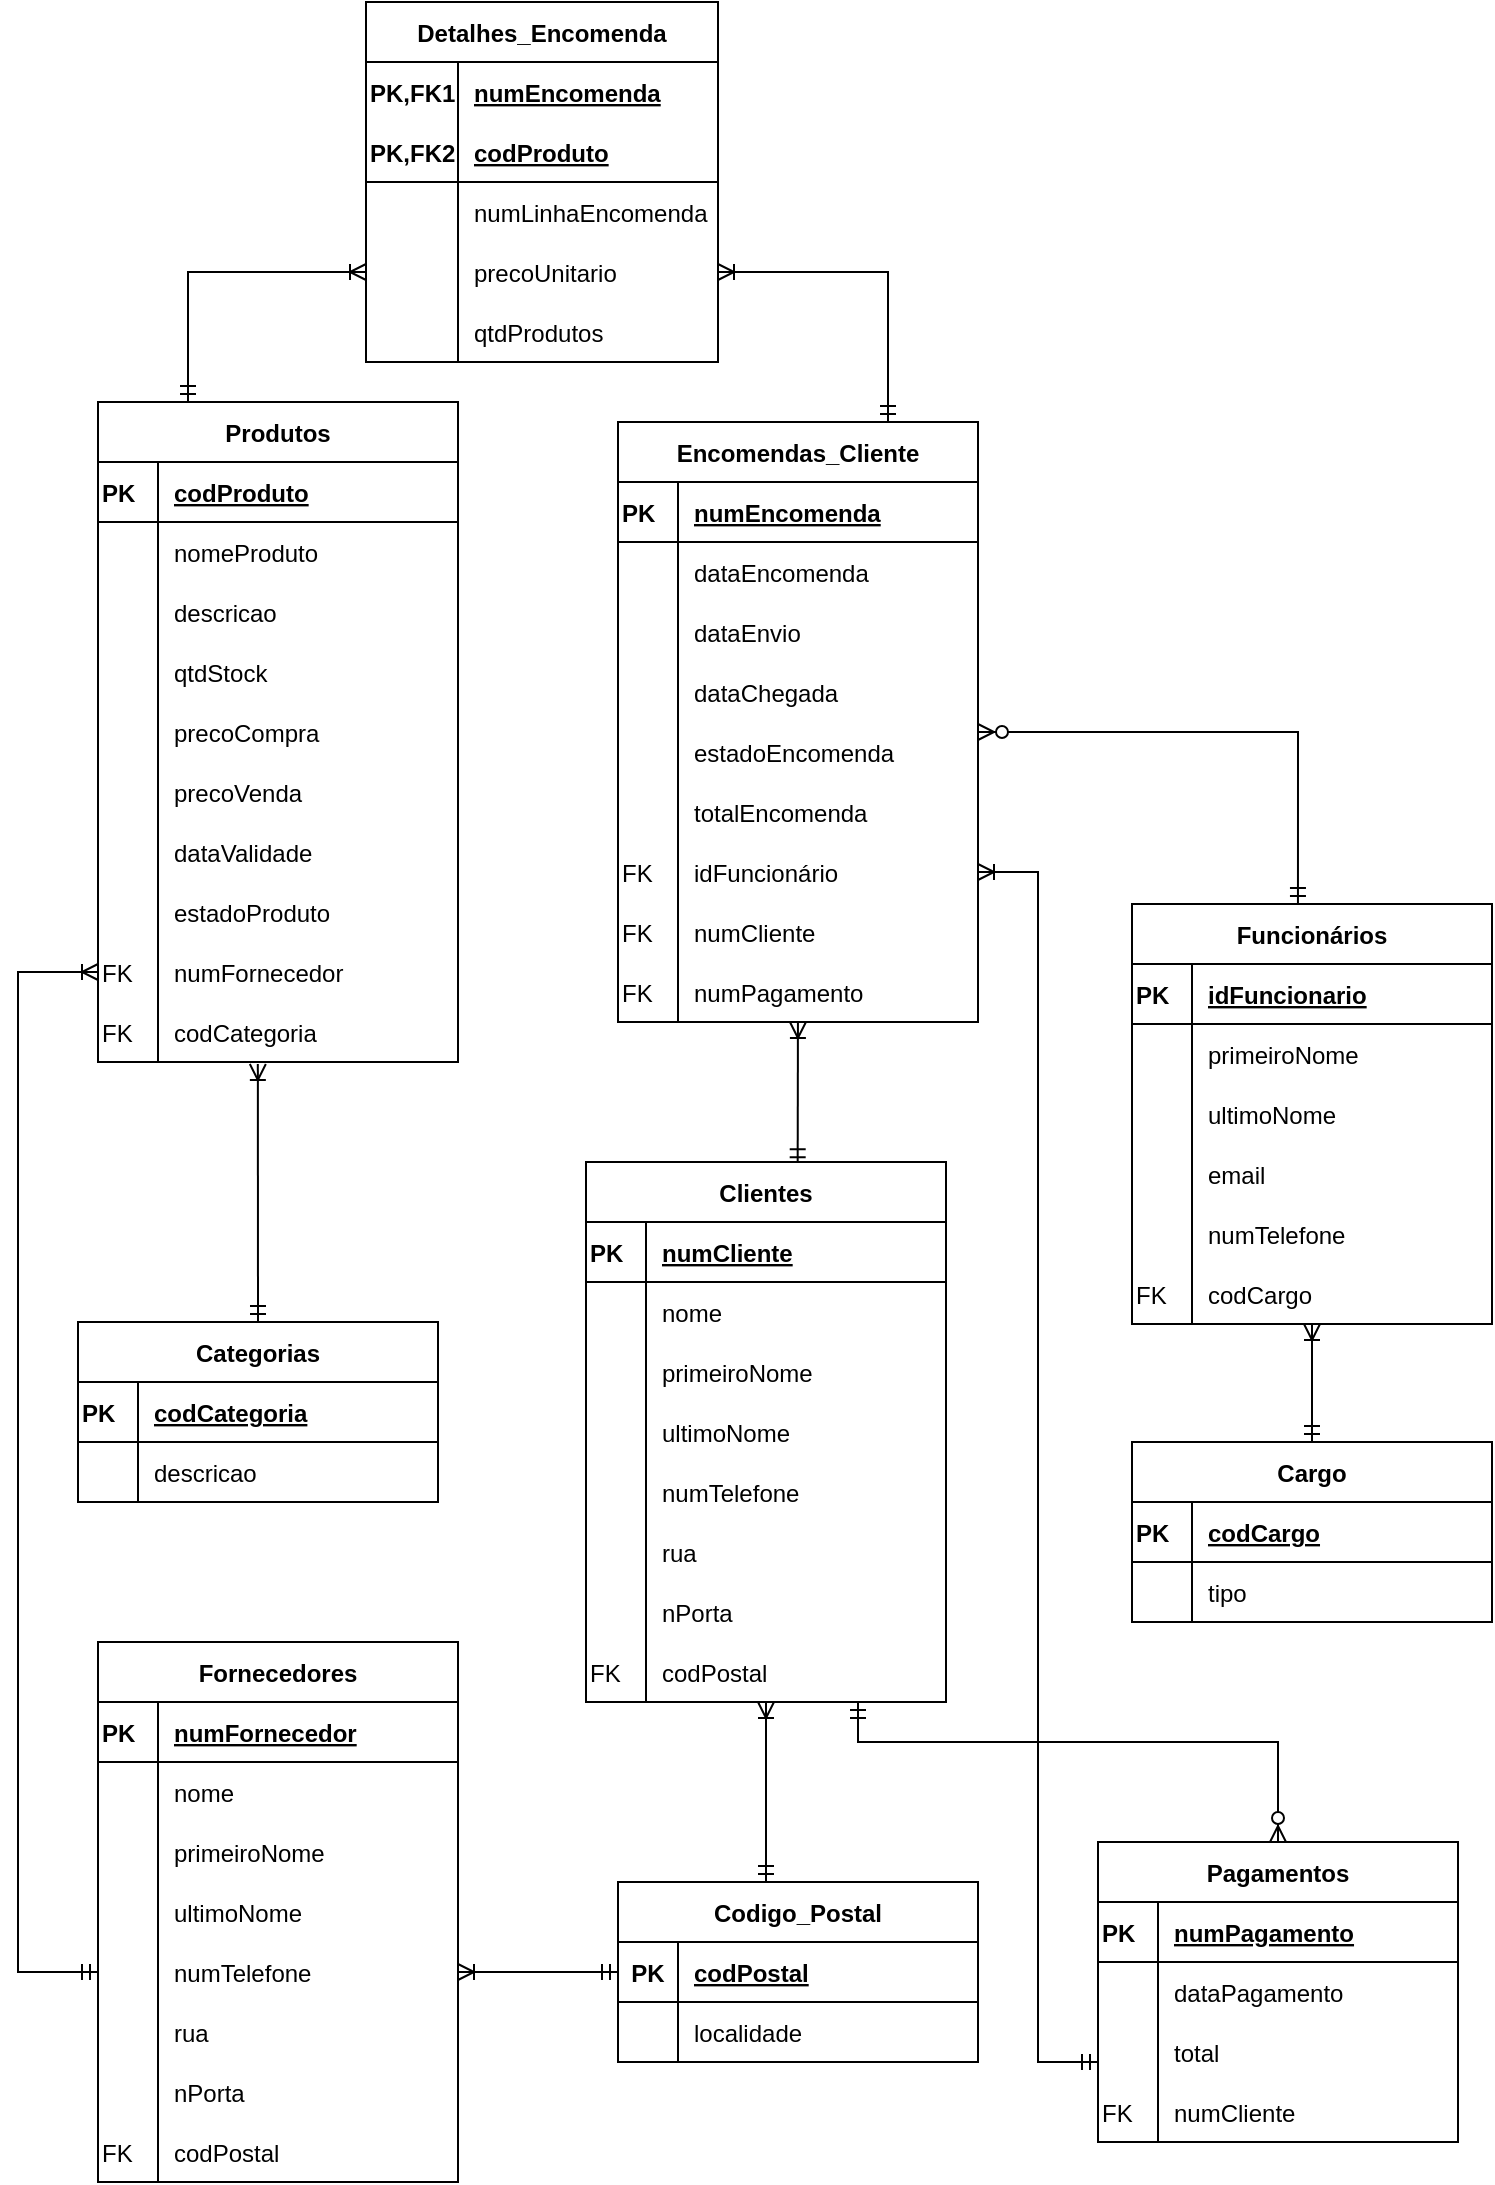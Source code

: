 <mxfile version="15.8.7" type="device"><diagram id="-t1NFYVdgGdSZfcIW5rP" name="Página-1"><mxGraphModel dx="1504" dy="1923" grid="1" gridSize="10" guides="1" tooltips="1" connect="1" arrows="1" fold="1" page="1" pageScale="1" pageWidth="827" pageHeight="1169" math="0" shadow="0"><root><mxCell id="0"/><mxCell id="1" parent="0"/><mxCell id="FRRgl1vVTqkuFO59c9XD-88" value="" style="fontSize=12;html=1;endArrow=ERoneToMany;startArrow=ERmandOne;rounded=0;entryX=0.5;entryY=1;entryDx=0;entryDy=0;exitX=0.5;exitY=0;exitDx=0;exitDy=0;" parent="1" source="81JWXNX5GF6sKrqYkKmm-61" target="81JWXNX5GF6sKrqYkKmm-46" edge="1"><mxGeometry width="100" height="100" relative="1" as="geometry"><mxPoint x="707" y="-433" as="sourcePoint"/><mxPoint x="710" y="-550" as="targetPoint"/></mxGeometry></mxCell><mxCell id="FRRgl1vVTqkuFO59c9XD-92" value="" style="fontSize=12;html=1;endArrow=ERzeroToMany;startArrow=ERmandOne;rounded=0;exitX=0.461;exitY=0;exitDx=0;exitDy=0;edgeStyle=orthogonalEdgeStyle;exitPerimeter=0;" parent="1" source="81JWXNX5GF6sKrqYkKmm-46" edge="1"><mxGeometry width="100" height="100" relative="1" as="geometry"><mxPoint x="720" y="-700" as="sourcePoint"/><mxPoint x="540" y="-785" as="targetPoint"/><Array as="points"><mxPoint x="700" y="-785"/></Array></mxGeometry></mxCell><mxCell id="FRRgl1vVTqkuFO59c9XD-95" value="" style="fontSize=12;html=1;endArrow=ERoneToMany;startArrow=ERmandOne;rounded=0;exitX=0.588;exitY=0.006;exitDx=0;exitDy=0;exitPerimeter=0;" parent="1" source="81JWXNX5GF6sKrqYkKmm-76" edge="1" target="c35v6DAdHSwh9R8xPsoI-1"><mxGeometry width="100" height="100" relative="1" as="geometry"><mxPoint x="434" y="-600" as="sourcePoint"/><mxPoint x="434" y="-670" as="targetPoint"/></mxGeometry></mxCell><mxCell id="FRRgl1vVTqkuFO59c9XD-98" value="" style="fontSize=12;html=1;endArrow=ERoneToMany;startArrow=ERmandOne;rounded=0;exitX=0.5;exitY=0;exitDx=0;exitDy=0;entryX=0.444;entryY=1.033;entryDx=0;entryDy=0;entryPerimeter=0;" parent="1" source="81JWXNX5GF6sKrqYkKmm-185" target="81JWXNX5GF6sKrqYkKmm-227" edge="1"><mxGeometry width="100" height="100" relative="1" as="geometry"><mxPoint x="180" y="-490" as="sourcePoint"/><mxPoint x="180" y="-610" as="targetPoint"/></mxGeometry></mxCell><mxCell id="FRRgl1vVTqkuFO59c9XD-104" value="" style="fontSize=12;html=1;endArrow=ERoneToMany;startArrow=ERmandOne;rounded=0;exitX=0.75;exitY=0;exitDx=0;exitDy=0;edgeStyle=orthogonalEdgeStyle;entryX=1;entryY=0.5;entryDx=0;entryDy=0;" parent="1" source="81JWXNX5GF6sKrqYkKmm-28" target="81JWXNX5GF6sKrqYkKmm-25" edge="1"><mxGeometry width="100" height="100" relative="1" as="geometry"><mxPoint x="480" y="-870" as="sourcePoint"/><mxPoint x="430" y="-990" as="targetPoint"/></mxGeometry></mxCell><mxCell id="FRRgl1vVTqkuFO59c9XD-107" value="" style="fontSize=12;html=1;endArrow=ERoneToMany;startArrow=ERmandOne;rounded=0;exitX=0.25;exitY=0;exitDx=0;exitDy=0;edgeStyle=orthogonalEdgeStyle;entryX=0;entryY=0.5;entryDx=0;entryDy=0;" parent="1" source="81JWXNX5GF6sKrqYkKmm-199" target="81JWXNX5GF6sKrqYkKmm-25" edge="1"><mxGeometry width="100" height="100" relative="1" as="geometry"><mxPoint x="145" y="-995" as="sourcePoint"/><mxPoint x="220" y="-1005" as="targetPoint"/></mxGeometry></mxCell><mxCell id="FRRgl1vVTqkuFO59c9XD-110" value="" style="edgeStyle=orthogonalEdgeStyle;fontSize=12;html=1;endArrow=ERzeroToMany;startArrow=ERmandOne;rounded=0;entryX=0.5;entryY=0;entryDx=0;entryDy=0;" parent="1" source="81JWXNX5GF6sKrqYkKmm-110" target="81JWXNX5GF6sKrqYkKmm-113" edge="1"><mxGeometry width="100" height="100" relative="1" as="geometry"><mxPoint x="480" y="-300" as="sourcePoint"/><mxPoint x="434" y="-160" as="targetPoint"/><Array as="points"><mxPoint x="480" y="-280"/><mxPoint x="690" y="-280"/></Array></mxGeometry></mxCell><mxCell id="FRRgl1vVTqkuFO59c9XD-113" value="" style="fontSize=12;html=1;endArrow=ERoneToMany;startArrow=ERmandOne;rounded=0;entryX=0;entryY=0.5;entryDx=0;entryDy=0;edgeStyle=orthogonalEdgeStyle;exitX=0;exitY=0.5;exitDx=0;exitDy=0;" parent="1" source="81JWXNX5GF6sKrqYkKmm-139" target="81JWXNX5GF6sKrqYkKmm-224" edge="1"><mxGeometry width="100" height="100" relative="1" as="geometry"><mxPoint x="109.02" y="-205" as="sourcePoint"/><mxPoint x="108.04" y="-667" as="targetPoint"/><Array as="points"><mxPoint x="60" y="-165"/><mxPoint x="60" y="-665"/></Array></mxGeometry></mxCell><mxCell id="81JWXNX5GF6sKrqYkKmm-15" value="Detalhes_Encomenda" style="shape=table;startSize=30;container=1;collapsible=1;childLayout=tableLayout;fixedRows=1;rowLines=0;fontStyle=1;align=center;resizeLast=1;" parent="1" vertex="1"><mxGeometry x="234" y="-1150" width="176" height="180" as="geometry"/></mxCell><mxCell id="81JWXNX5GF6sKrqYkKmm-16" value="" style="shape=partialRectangle;collapsible=0;dropTarget=0;pointerEvents=0;fillColor=none;top=0;left=0;bottom=0;right=0;points=[[0,0.5],[1,0.5]];portConstraint=eastwest;align=left;" parent="81JWXNX5GF6sKrqYkKmm-15" vertex="1"><mxGeometry y="30" width="176" height="30" as="geometry"/></mxCell><mxCell id="81JWXNX5GF6sKrqYkKmm-17" value="PK,FK1" style="shape=partialRectangle;connectable=0;fillColor=none;top=0;left=0;bottom=0;right=0;fontStyle=1;overflow=hidden;align=left;" parent="81JWXNX5GF6sKrqYkKmm-16" vertex="1"><mxGeometry width="46" height="30" as="geometry"><mxRectangle width="46" height="30" as="alternateBounds"/></mxGeometry></mxCell><mxCell id="81JWXNX5GF6sKrqYkKmm-18" value="numEncomenda" style="shape=partialRectangle;connectable=0;fillColor=none;top=0;left=0;bottom=0;right=0;align=left;spacingLeft=6;fontStyle=5;overflow=hidden;" parent="81JWXNX5GF6sKrqYkKmm-16" vertex="1"><mxGeometry x="46" width="130" height="30" as="geometry"><mxRectangle width="130" height="30" as="alternateBounds"/></mxGeometry></mxCell><mxCell id="81JWXNX5GF6sKrqYkKmm-19" value="" style="shape=partialRectangle;collapsible=0;dropTarget=0;pointerEvents=0;fillColor=none;top=0;left=0;bottom=1;right=0;points=[[0,0.5],[1,0.5]];portConstraint=eastwest;align=left;" parent="81JWXNX5GF6sKrqYkKmm-15" vertex="1"><mxGeometry y="60" width="176" height="30" as="geometry"/></mxCell><mxCell id="81JWXNX5GF6sKrqYkKmm-20" value="PK,FK2" style="shape=partialRectangle;connectable=0;fillColor=none;top=0;left=0;bottom=0;right=0;fontStyle=1;overflow=hidden;align=left;" parent="81JWXNX5GF6sKrqYkKmm-19" vertex="1"><mxGeometry width="46" height="30" as="geometry"><mxRectangle width="46" height="30" as="alternateBounds"/></mxGeometry></mxCell><mxCell id="81JWXNX5GF6sKrqYkKmm-21" value="codProduto" style="shape=partialRectangle;connectable=0;fillColor=none;top=0;left=0;bottom=0;right=0;align=left;spacingLeft=6;fontStyle=5;overflow=hidden;" parent="81JWXNX5GF6sKrqYkKmm-19" vertex="1"><mxGeometry x="46" width="130" height="30" as="geometry"><mxRectangle width="130" height="30" as="alternateBounds"/></mxGeometry></mxCell><mxCell id="81JWXNX5GF6sKrqYkKmm-22" value="" style="shape=partialRectangle;collapsible=0;dropTarget=0;pointerEvents=0;fillColor=none;top=0;left=0;bottom=0;right=0;points=[[0,0.5],[1,0.5]];portConstraint=eastwest;align=left;" parent="81JWXNX5GF6sKrqYkKmm-15" vertex="1"><mxGeometry y="90" width="176" height="30" as="geometry"/></mxCell><mxCell id="81JWXNX5GF6sKrqYkKmm-23" value="" style="shape=partialRectangle;connectable=0;fillColor=none;top=0;left=0;bottom=0;right=0;editable=1;overflow=hidden;align=left;" parent="81JWXNX5GF6sKrqYkKmm-22" vertex="1"><mxGeometry width="46" height="30" as="geometry"><mxRectangle width="46" height="30" as="alternateBounds"/></mxGeometry></mxCell><mxCell id="81JWXNX5GF6sKrqYkKmm-24" value="numLinhaEncomenda" style="shape=partialRectangle;connectable=0;fillColor=none;top=0;left=0;bottom=0;right=0;align=left;spacingLeft=6;overflow=hidden;" parent="81JWXNX5GF6sKrqYkKmm-22" vertex="1"><mxGeometry x="46" width="130" height="30" as="geometry"><mxRectangle width="130" height="30" as="alternateBounds"/></mxGeometry></mxCell><mxCell id="81JWXNX5GF6sKrqYkKmm-25" value="" style="shape=partialRectangle;collapsible=0;dropTarget=0;pointerEvents=0;fillColor=none;top=0;left=0;bottom=0;right=0;points=[[0,0.5],[1,0.5]];portConstraint=eastwest;align=left;" parent="81JWXNX5GF6sKrqYkKmm-15" vertex="1"><mxGeometry y="120" width="176" height="30" as="geometry"/></mxCell><mxCell id="81JWXNX5GF6sKrqYkKmm-26" value="" style="shape=partialRectangle;connectable=0;fillColor=none;top=0;left=0;bottom=0;right=0;editable=1;overflow=hidden;align=left;" parent="81JWXNX5GF6sKrqYkKmm-25" vertex="1"><mxGeometry width="46" height="30" as="geometry"><mxRectangle width="46" height="30" as="alternateBounds"/></mxGeometry></mxCell><mxCell id="81JWXNX5GF6sKrqYkKmm-27" value="precoUnitario" style="shape=partialRectangle;connectable=0;fillColor=none;top=0;left=0;bottom=0;right=0;align=left;spacingLeft=6;overflow=hidden;" parent="81JWXNX5GF6sKrqYkKmm-25" vertex="1"><mxGeometry x="46" width="130" height="30" as="geometry"><mxRectangle width="130" height="30" as="alternateBounds"/></mxGeometry></mxCell><mxCell id="B5imolKIT_4sXWx5TRUM-1" value="" style="shape=partialRectangle;collapsible=0;dropTarget=0;pointerEvents=0;fillColor=none;top=0;left=0;bottom=0;right=0;points=[[0,0.5],[1,0.5]];portConstraint=eastwest;align=left;" parent="81JWXNX5GF6sKrqYkKmm-15" vertex="1"><mxGeometry y="150" width="176" height="30" as="geometry"/></mxCell><mxCell id="B5imolKIT_4sXWx5TRUM-2" value="" style="shape=partialRectangle;connectable=0;fillColor=none;top=0;left=0;bottom=0;right=0;editable=1;overflow=hidden;align=left;" parent="B5imolKIT_4sXWx5TRUM-1" vertex="1"><mxGeometry width="46" height="30" as="geometry"><mxRectangle width="46" height="30" as="alternateBounds"/></mxGeometry></mxCell><mxCell id="B5imolKIT_4sXWx5TRUM-3" value="qtdProdutos" style="shape=partialRectangle;connectable=0;fillColor=none;top=0;left=0;bottom=0;right=0;align=left;spacingLeft=6;overflow=hidden;" parent="B5imolKIT_4sXWx5TRUM-1" vertex="1"><mxGeometry x="46" width="130" height="30" as="geometry"><mxRectangle width="130" height="30" as="alternateBounds"/></mxGeometry></mxCell><mxCell id="81JWXNX5GF6sKrqYkKmm-28" value="Encomendas_Cliente" style="shape=table;startSize=30;container=1;collapsible=1;childLayout=tableLayout;fixedRows=1;rowLines=0;fontStyle=1;align=center;resizeLast=1;" parent="1" vertex="1"><mxGeometry x="360" y="-940" width="180" height="300" as="geometry"/></mxCell><mxCell id="81JWXNX5GF6sKrqYkKmm-29" value="" style="shape=partialRectangle;collapsible=0;dropTarget=0;pointerEvents=0;fillColor=none;top=0;left=0;bottom=1;right=0;points=[[0,0.5],[1,0.5]];portConstraint=eastwest;align=left;" parent="81JWXNX5GF6sKrqYkKmm-28" vertex="1"><mxGeometry y="30" width="180" height="30" as="geometry"/></mxCell><mxCell id="81JWXNX5GF6sKrqYkKmm-30" value="PK" style="shape=partialRectangle;connectable=0;fillColor=none;top=0;left=0;bottom=0;right=0;fontStyle=1;overflow=hidden;align=left;" parent="81JWXNX5GF6sKrqYkKmm-29" vertex="1"><mxGeometry width="30" height="30" as="geometry"><mxRectangle width="30" height="30" as="alternateBounds"/></mxGeometry></mxCell><mxCell id="81JWXNX5GF6sKrqYkKmm-31" value="numEncomenda" style="shape=partialRectangle;connectable=0;fillColor=none;top=0;left=0;bottom=0;right=0;align=left;spacingLeft=6;fontStyle=5;overflow=hidden;" parent="81JWXNX5GF6sKrqYkKmm-29" vertex="1"><mxGeometry x="30" width="150" height="30" as="geometry"><mxRectangle width="150" height="30" as="alternateBounds"/></mxGeometry></mxCell><mxCell id="81JWXNX5GF6sKrqYkKmm-32" value="" style="shape=partialRectangle;collapsible=0;dropTarget=0;pointerEvents=0;fillColor=none;top=0;left=0;bottom=0;right=0;points=[[0,0.5],[1,0.5]];portConstraint=eastwest;align=left;" parent="81JWXNX5GF6sKrqYkKmm-28" vertex="1"><mxGeometry y="60" width="180" height="30" as="geometry"/></mxCell><mxCell id="81JWXNX5GF6sKrqYkKmm-33" value="" style="shape=partialRectangle;connectable=0;fillColor=none;top=0;left=0;bottom=0;right=0;editable=1;overflow=hidden;align=left;" parent="81JWXNX5GF6sKrqYkKmm-32" vertex="1"><mxGeometry width="30" height="30" as="geometry"><mxRectangle width="30" height="30" as="alternateBounds"/></mxGeometry></mxCell><mxCell id="81JWXNX5GF6sKrqYkKmm-34" value="dataEncomenda" style="shape=partialRectangle;connectable=0;fillColor=none;top=0;left=0;bottom=0;right=0;align=left;spacingLeft=6;overflow=hidden;" parent="81JWXNX5GF6sKrqYkKmm-32" vertex="1"><mxGeometry x="30" width="150" height="30" as="geometry"><mxRectangle width="150" height="30" as="alternateBounds"/></mxGeometry></mxCell><mxCell id="81JWXNX5GF6sKrqYkKmm-35" value="" style="shape=partialRectangle;collapsible=0;dropTarget=0;pointerEvents=0;fillColor=none;top=0;left=0;bottom=0;right=0;points=[[0,0.5],[1,0.5]];portConstraint=eastwest;align=left;" parent="81JWXNX5GF6sKrqYkKmm-28" vertex="1"><mxGeometry y="90" width="180" height="30" as="geometry"/></mxCell><mxCell id="81JWXNX5GF6sKrqYkKmm-36" value="" style="shape=partialRectangle;connectable=0;fillColor=none;top=0;left=0;bottom=0;right=0;editable=1;overflow=hidden;align=left;" parent="81JWXNX5GF6sKrqYkKmm-35" vertex="1"><mxGeometry width="30" height="30" as="geometry"><mxRectangle width="30" height="30" as="alternateBounds"/></mxGeometry></mxCell><mxCell id="81JWXNX5GF6sKrqYkKmm-37" value="dataEnvio" style="shape=partialRectangle;connectable=0;fillColor=none;top=0;left=0;bottom=0;right=0;align=left;spacingLeft=6;overflow=hidden;" parent="81JWXNX5GF6sKrqYkKmm-35" vertex="1"><mxGeometry x="30" width="150" height="30" as="geometry"><mxRectangle width="150" height="30" as="alternateBounds"/></mxGeometry></mxCell><mxCell id="81JWXNX5GF6sKrqYkKmm-38" value="" style="shape=partialRectangle;collapsible=0;dropTarget=0;pointerEvents=0;fillColor=none;top=0;left=0;bottom=0;right=0;points=[[0,0.5],[1,0.5]];portConstraint=eastwest;align=left;" parent="81JWXNX5GF6sKrqYkKmm-28" vertex="1"><mxGeometry y="120" width="180" height="30" as="geometry"/></mxCell><mxCell id="81JWXNX5GF6sKrqYkKmm-39" value="" style="shape=partialRectangle;connectable=0;fillColor=none;top=0;left=0;bottom=0;right=0;editable=1;overflow=hidden;align=left;" parent="81JWXNX5GF6sKrqYkKmm-38" vertex="1"><mxGeometry width="30" height="30" as="geometry"><mxRectangle width="30" height="30" as="alternateBounds"/></mxGeometry></mxCell><mxCell id="81JWXNX5GF6sKrqYkKmm-40" value="dataChegada" style="shape=partialRectangle;connectable=0;fillColor=none;top=0;left=0;bottom=0;right=0;align=left;spacingLeft=6;overflow=hidden;" parent="81JWXNX5GF6sKrqYkKmm-38" vertex="1"><mxGeometry x="30" width="150" height="30" as="geometry"><mxRectangle width="150" height="30" as="alternateBounds"/></mxGeometry></mxCell><mxCell id="81JWXNX5GF6sKrqYkKmm-230" value="" style="shape=partialRectangle;collapsible=0;dropTarget=0;pointerEvents=0;fillColor=none;top=0;left=0;bottom=0;right=0;points=[[0,0.5],[1,0.5]];portConstraint=eastwest;align=left;" parent="81JWXNX5GF6sKrqYkKmm-28" vertex="1"><mxGeometry y="150" width="180" height="30" as="geometry"/></mxCell><mxCell id="81JWXNX5GF6sKrqYkKmm-231" value="" style="shape=partialRectangle;connectable=0;fillColor=none;top=0;left=0;bottom=0;right=0;editable=1;overflow=hidden;align=left;" parent="81JWXNX5GF6sKrqYkKmm-230" vertex="1"><mxGeometry width="30" height="30" as="geometry"><mxRectangle width="30" height="30" as="alternateBounds"/></mxGeometry></mxCell><mxCell id="81JWXNX5GF6sKrqYkKmm-232" value="estadoEncomenda" style="shape=partialRectangle;connectable=0;fillColor=none;top=0;left=0;bottom=0;right=0;align=left;spacingLeft=6;overflow=hidden;" parent="81JWXNX5GF6sKrqYkKmm-230" vertex="1"><mxGeometry x="30" width="150" height="30" as="geometry"><mxRectangle width="150" height="30" as="alternateBounds"/></mxGeometry></mxCell><mxCell id="81JWXNX5GF6sKrqYkKmm-236" value="" style="shape=partialRectangle;collapsible=0;dropTarget=0;pointerEvents=0;fillColor=none;top=0;left=0;bottom=0;right=0;points=[[0,0.5],[1,0.5]];portConstraint=eastwest;align=left;" parent="81JWXNX5GF6sKrqYkKmm-28" vertex="1"><mxGeometry y="180" width="180" height="30" as="geometry"/></mxCell><mxCell id="81JWXNX5GF6sKrqYkKmm-237" value="" style="shape=partialRectangle;connectable=0;fillColor=none;top=0;left=0;bottom=0;right=0;editable=1;overflow=hidden;align=left;" parent="81JWXNX5GF6sKrqYkKmm-236" vertex="1"><mxGeometry width="30" height="30" as="geometry"><mxRectangle width="30" height="30" as="alternateBounds"/></mxGeometry></mxCell><mxCell id="81JWXNX5GF6sKrqYkKmm-238" value="totalEncomenda" style="shape=partialRectangle;connectable=0;fillColor=none;top=0;left=0;bottom=0;right=0;align=left;spacingLeft=6;overflow=hidden;" parent="81JWXNX5GF6sKrqYkKmm-236" vertex="1"><mxGeometry x="30" width="150" height="30" as="geometry"><mxRectangle width="150" height="30" as="alternateBounds"/></mxGeometry></mxCell><mxCell id="81JWXNX5GF6sKrqYkKmm-233" value="" style="shape=partialRectangle;collapsible=0;dropTarget=0;pointerEvents=0;fillColor=none;top=0;left=0;bottom=0;right=0;points=[[0,0.5],[1,0.5]];portConstraint=eastwest;align=left;" parent="81JWXNX5GF6sKrqYkKmm-28" vertex="1"><mxGeometry y="210" width="180" height="30" as="geometry"/></mxCell><mxCell id="81JWXNX5GF6sKrqYkKmm-234" value="FK" style="shape=partialRectangle;connectable=0;fillColor=none;top=0;left=0;bottom=0;right=0;editable=1;overflow=hidden;align=left;" parent="81JWXNX5GF6sKrqYkKmm-233" vertex="1"><mxGeometry width="30" height="30" as="geometry"><mxRectangle width="30" height="30" as="alternateBounds"/></mxGeometry></mxCell><mxCell id="81JWXNX5GF6sKrqYkKmm-235" value="idFuncionário" style="shape=partialRectangle;connectable=0;fillColor=none;top=0;left=0;bottom=0;right=0;align=left;spacingLeft=6;overflow=hidden;" parent="81JWXNX5GF6sKrqYkKmm-233" vertex="1"><mxGeometry x="30" width="150" height="30" as="geometry"><mxRectangle width="150" height="30" as="alternateBounds"/></mxGeometry></mxCell><mxCell id="81JWXNX5GF6sKrqYkKmm-239" value="" style="shape=partialRectangle;collapsible=0;dropTarget=0;pointerEvents=0;fillColor=none;top=0;left=0;bottom=0;right=0;points=[[0,0.5],[1,0.5]];portConstraint=eastwest;align=left;" parent="81JWXNX5GF6sKrqYkKmm-28" vertex="1"><mxGeometry y="240" width="180" height="30" as="geometry"/></mxCell><mxCell id="81JWXNX5GF6sKrqYkKmm-240" value="FK" style="shape=partialRectangle;connectable=0;fillColor=none;top=0;left=0;bottom=0;right=0;editable=1;overflow=hidden;align=left;" parent="81JWXNX5GF6sKrqYkKmm-239" vertex="1"><mxGeometry width="30" height="30" as="geometry"><mxRectangle width="30" height="30" as="alternateBounds"/></mxGeometry></mxCell><mxCell id="81JWXNX5GF6sKrqYkKmm-241" value="numCliente" style="shape=partialRectangle;connectable=0;fillColor=none;top=0;left=0;bottom=0;right=0;align=left;spacingLeft=6;overflow=hidden;" parent="81JWXNX5GF6sKrqYkKmm-239" vertex="1"><mxGeometry x="30" width="150" height="30" as="geometry"><mxRectangle width="150" height="30" as="alternateBounds"/></mxGeometry></mxCell><mxCell id="c35v6DAdHSwh9R8xPsoI-1" value="" style="shape=partialRectangle;collapsible=0;dropTarget=0;pointerEvents=0;fillColor=none;top=0;left=0;bottom=0;right=0;points=[[0,0.5],[1,0.5]];portConstraint=eastwest;align=left;" vertex="1" parent="81JWXNX5GF6sKrqYkKmm-28"><mxGeometry y="270" width="180" height="30" as="geometry"/></mxCell><mxCell id="c35v6DAdHSwh9R8xPsoI-2" value="FK" style="shape=partialRectangle;connectable=0;fillColor=none;top=0;left=0;bottom=0;right=0;editable=1;overflow=hidden;align=left;" vertex="1" parent="c35v6DAdHSwh9R8xPsoI-1"><mxGeometry width="30" height="30" as="geometry"><mxRectangle width="30" height="30" as="alternateBounds"/></mxGeometry></mxCell><mxCell id="c35v6DAdHSwh9R8xPsoI-3" value="numPagamento" style="shape=partialRectangle;connectable=0;fillColor=none;top=0;left=0;bottom=0;right=0;align=left;spacingLeft=6;overflow=hidden;" vertex="1" parent="c35v6DAdHSwh9R8xPsoI-1"><mxGeometry x="30" width="150" height="30" as="geometry"><mxRectangle width="150" height="30" as="alternateBounds"/></mxGeometry></mxCell><mxCell id="81JWXNX5GF6sKrqYkKmm-46" value="Funcionários" style="shape=table;startSize=30;container=1;collapsible=1;childLayout=tableLayout;fixedRows=1;rowLines=0;fontStyle=1;align=center;resizeLast=1;" parent="1" vertex="1"><mxGeometry x="617" y="-699" width="180" height="210" as="geometry"/></mxCell><mxCell id="81JWXNX5GF6sKrqYkKmm-47" value="" style="shape=partialRectangle;collapsible=0;dropTarget=0;pointerEvents=0;fillColor=none;top=0;left=0;bottom=1;right=0;points=[[0,0.5],[1,0.5]];portConstraint=eastwest;align=left;" parent="81JWXNX5GF6sKrqYkKmm-46" vertex="1"><mxGeometry y="30" width="180" height="30" as="geometry"/></mxCell><mxCell id="81JWXNX5GF6sKrqYkKmm-48" value="PK" style="shape=partialRectangle;connectable=0;fillColor=none;top=0;left=0;bottom=0;right=0;fontStyle=1;overflow=hidden;align=left;" parent="81JWXNX5GF6sKrqYkKmm-47" vertex="1"><mxGeometry width="30" height="30" as="geometry"><mxRectangle width="30" height="30" as="alternateBounds"/></mxGeometry></mxCell><mxCell id="81JWXNX5GF6sKrqYkKmm-49" value="idFuncionario" style="shape=partialRectangle;connectable=0;fillColor=none;top=0;left=0;bottom=0;right=0;align=left;spacingLeft=6;fontStyle=5;overflow=hidden;" parent="81JWXNX5GF6sKrqYkKmm-47" vertex="1"><mxGeometry x="30" width="150" height="30" as="geometry"><mxRectangle width="150" height="30" as="alternateBounds"/></mxGeometry></mxCell><mxCell id="81JWXNX5GF6sKrqYkKmm-50" value="" style="shape=partialRectangle;collapsible=0;dropTarget=0;pointerEvents=0;fillColor=none;top=0;left=0;bottom=0;right=0;points=[[0,0.5],[1,0.5]];portConstraint=eastwest;align=left;" parent="81JWXNX5GF6sKrqYkKmm-46" vertex="1"><mxGeometry y="60" width="180" height="30" as="geometry"/></mxCell><mxCell id="81JWXNX5GF6sKrqYkKmm-51" value="" style="shape=partialRectangle;connectable=0;fillColor=none;top=0;left=0;bottom=0;right=0;editable=1;overflow=hidden;align=left;" parent="81JWXNX5GF6sKrqYkKmm-50" vertex="1"><mxGeometry width="30" height="30" as="geometry"><mxRectangle width="30" height="30" as="alternateBounds"/></mxGeometry></mxCell><mxCell id="81JWXNX5GF6sKrqYkKmm-52" value="primeiroNome" style="shape=partialRectangle;connectable=0;fillColor=none;top=0;left=0;bottom=0;right=0;align=left;spacingLeft=6;overflow=hidden;" parent="81JWXNX5GF6sKrqYkKmm-50" vertex="1"><mxGeometry x="30" width="150" height="30" as="geometry"><mxRectangle width="150" height="30" as="alternateBounds"/></mxGeometry></mxCell><mxCell id="81JWXNX5GF6sKrqYkKmm-53" value="" style="shape=partialRectangle;collapsible=0;dropTarget=0;pointerEvents=0;fillColor=none;top=0;left=0;bottom=0;right=0;points=[[0,0.5],[1,0.5]];portConstraint=eastwest;align=left;" parent="81JWXNX5GF6sKrqYkKmm-46" vertex="1"><mxGeometry y="90" width="180" height="30" as="geometry"/></mxCell><mxCell id="81JWXNX5GF6sKrqYkKmm-54" value="" style="shape=partialRectangle;connectable=0;fillColor=none;top=0;left=0;bottom=0;right=0;editable=1;overflow=hidden;align=left;" parent="81JWXNX5GF6sKrqYkKmm-53" vertex="1"><mxGeometry width="30" height="30" as="geometry"><mxRectangle width="30" height="30" as="alternateBounds"/></mxGeometry></mxCell><mxCell id="81JWXNX5GF6sKrqYkKmm-55" value="ultimoNome" style="shape=partialRectangle;connectable=0;fillColor=none;top=0;left=0;bottom=0;right=0;align=left;spacingLeft=6;overflow=hidden;" parent="81JWXNX5GF6sKrqYkKmm-53" vertex="1"><mxGeometry x="30" width="150" height="30" as="geometry"><mxRectangle width="150" height="30" as="alternateBounds"/></mxGeometry></mxCell><mxCell id="81JWXNX5GF6sKrqYkKmm-56" value="" style="shape=partialRectangle;collapsible=0;dropTarget=0;pointerEvents=0;fillColor=none;top=0;left=0;bottom=0;right=0;points=[[0,0.5],[1,0.5]];portConstraint=eastwest;align=left;" parent="81JWXNX5GF6sKrqYkKmm-46" vertex="1"><mxGeometry y="120" width="180" height="30" as="geometry"/></mxCell><mxCell id="81JWXNX5GF6sKrqYkKmm-57" value="" style="shape=partialRectangle;connectable=0;fillColor=none;top=0;left=0;bottom=0;right=0;editable=1;overflow=hidden;align=left;" parent="81JWXNX5GF6sKrqYkKmm-56" vertex="1"><mxGeometry width="30" height="30" as="geometry"><mxRectangle width="30" height="30" as="alternateBounds"/></mxGeometry></mxCell><mxCell id="81JWXNX5GF6sKrqYkKmm-58" value="email" style="shape=partialRectangle;connectable=0;fillColor=none;top=0;left=0;bottom=0;right=0;align=left;spacingLeft=6;overflow=hidden;" parent="81JWXNX5GF6sKrqYkKmm-56" vertex="1"><mxGeometry x="30" width="150" height="30" as="geometry"><mxRectangle width="150" height="30" as="alternateBounds"/></mxGeometry></mxCell><mxCell id="hhDzB-rsOR2golZ5rBz2-1" value="" style="shape=partialRectangle;collapsible=0;dropTarget=0;pointerEvents=0;fillColor=none;top=0;left=0;bottom=0;right=0;points=[[0,0.5],[1,0.5]];portConstraint=eastwest;align=left;" parent="81JWXNX5GF6sKrqYkKmm-46" vertex="1"><mxGeometry y="150" width="180" height="30" as="geometry"/></mxCell><mxCell id="hhDzB-rsOR2golZ5rBz2-2" value="" style="shape=partialRectangle;connectable=0;fillColor=none;top=0;left=0;bottom=0;right=0;editable=1;overflow=hidden;align=left;" parent="hhDzB-rsOR2golZ5rBz2-1" vertex="1"><mxGeometry width="30" height="30" as="geometry"><mxRectangle width="30" height="30" as="alternateBounds"/></mxGeometry></mxCell><mxCell id="hhDzB-rsOR2golZ5rBz2-3" value="numTelefone" style="shape=partialRectangle;connectable=0;fillColor=none;top=0;left=0;bottom=0;right=0;align=left;spacingLeft=6;overflow=hidden;" parent="hhDzB-rsOR2golZ5rBz2-1" vertex="1"><mxGeometry x="30" width="150" height="30" as="geometry"><mxRectangle width="150" height="30" as="alternateBounds"/></mxGeometry></mxCell><mxCell id="81JWXNX5GF6sKrqYkKmm-242" value="" style="shape=partialRectangle;collapsible=0;dropTarget=0;pointerEvents=0;fillColor=none;top=0;left=0;bottom=0;right=0;points=[[0,0.5],[1,0.5]];portConstraint=eastwest;align=left;" parent="81JWXNX5GF6sKrqYkKmm-46" vertex="1"><mxGeometry y="180" width="180" height="30" as="geometry"/></mxCell><mxCell id="81JWXNX5GF6sKrqYkKmm-243" value="FK" style="shape=partialRectangle;connectable=0;fillColor=none;top=0;left=0;bottom=0;right=0;editable=1;overflow=hidden;align=left;" parent="81JWXNX5GF6sKrqYkKmm-242" vertex="1"><mxGeometry width="30" height="30" as="geometry"><mxRectangle width="30" height="30" as="alternateBounds"/></mxGeometry></mxCell><mxCell id="81JWXNX5GF6sKrqYkKmm-244" value="codCargo" style="shape=partialRectangle;connectable=0;fillColor=none;top=0;left=0;bottom=0;right=0;align=left;spacingLeft=6;overflow=hidden;" parent="81JWXNX5GF6sKrqYkKmm-242" vertex="1"><mxGeometry x="30" width="150" height="30" as="geometry"><mxRectangle width="150" height="30" as="alternateBounds"/></mxGeometry></mxCell><mxCell id="81JWXNX5GF6sKrqYkKmm-61" value="Cargo" style="shape=table;startSize=30;container=1;collapsible=1;childLayout=tableLayout;fixedRows=1;rowLines=0;fontStyle=1;align=center;resizeLast=1;" parent="1" vertex="1"><mxGeometry x="617" y="-430" width="180" height="90" as="geometry"/></mxCell><mxCell id="81JWXNX5GF6sKrqYkKmm-62" value="" style="shape=partialRectangle;collapsible=0;dropTarget=0;pointerEvents=0;fillColor=none;top=0;left=0;bottom=1;right=0;points=[[0,0.5],[1,0.5]];portConstraint=eastwest;align=left;" parent="81JWXNX5GF6sKrqYkKmm-61" vertex="1"><mxGeometry y="30" width="180" height="30" as="geometry"/></mxCell><mxCell id="81JWXNX5GF6sKrqYkKmm-63" value="PK" style="shape=partialRectangle;connectable=0;fillColor=none;top=0;left=0;bottom=0;right=0;fontStyle=1;overflow=hidden;align=left;" parent="81JWXNX5GF6sKrqYkKmm-62" vertex="1"><mxGeometry width="30" height="30" as="geometry"><mxRectangle width="30" height="30" as="alternateBounds"/></mxGeometry></mxCell><mxCell id="81JWXNX5GF6sKrqYkKmm-64" value="codCargo" style="shape=partialRectangle;connectable=0;fillColor=none;top=0;left=0;bottom=0;right=0;align=left;spacingLeft=6;fontStyle=5;overflow=hidden;" parent="81JWXNX5GF6sKrqYkKmm-62" vertex="1"><mxGeometry x="30" width="150" height="30" as="geometry"><mxRectangle width="150" height="30" as="alternateBounds"/></mxGeometry></mxCell><mxCell id="81JWXNX5GF6sKrqYkKmm-65" value="" style="shape=partialRectangle;collapsible=0;dropTarget=0;pointerEvents=0;fillColor=none;top=0;left=0;bottom=0;right=0;points=[[0,0.5],[1,0.5]];portConstraint=eastwest;align=left;" parent="81JWXNX5GF6sKrqYkKmm-61" vertex="1"><mxGeometry y="60" width="180" height="30" as="geometry"/></mxCell><mxCell id="81JWXNX5GF6sKrqYkKmm-66" value="" style="shape=partialRectangle;connectable=0;fillColor=none;top=0;left=0;bottom=0;right=0;editable=1;overflow=hidden;align=left;" parent="81JWXNX5GF6sKrqYkKmm-65" vertex="1"><mxGeometry width="30" height="30" as="geometry"><mxRectangle width="30" height="30" as="alternateBounds"/></mxGeometry></mxCell><mxCell id="81JWXNX5GF6sKrqYkKmm-67" value="tipo" style="shape=partialRectangle;connectable=0;fillColor=none;top=0;left=0;bottom=0;right=0;align=left;spacingLeft=6;overflow=hidden;" parent="81JWXNX5GF6sKrqYkKmm-65" vertex="1"><mxGeometry x="30" width="150" height="30" as="geometry"><mxRectangle width="150" height="30" as="alternateBounds"/></mxGeometry></mxCell><mxCell id="81JWXNX5GF6sKrqYkKmm-76" value="Clientes" style="shape=table;startSize=30;container=1;collapsible=1;childLayout=tableLayout;fixedRows=1;rowLines=0;fontStyle=1;align=center;resizeLast=1;" parent="1" vertex="1"><mxGeometry x="344" y="-570" width="180" height="270" as="geometry"/></mxCell><mxCell id="81JWXNX5GF6sKrqYkKmm-77" value="" style="shape=partialRectangle;collapsible=0;dropTarget=0;pointerEvents=0;fillColor=none;top=0;left=0;bottom=1;right=0;points=[[0,0.5],[1,0.5]];portConstraint=eastwest;align=left;" parent="81JWXNX5GF6sKrqYkKmm-76" vertex="1"><mxGeometry y="30" width="180" height="30" as="geometry"/></mxCell><mxCell id="81JWXNX5GF6sKrqYkKmm-78" value="PK" style="shape=partialRectangle;connectable=0;fillColor=none;top=0;left=0;bottom=0;right=0;fontStyle=1;overflow=hidden;align=left;" parent="81JWXNX5GF6sKrqYkKmm-77" vertex="1"><mxGeometry width="30" height="30" as="geometry"><mxRectangle width="30" height="30" as="alternateBounds"/></mxGeometry></mxCell><mxCell id="81JWXNX5GF6sKrqYkKmm-79" value="numCliente" style="shape=partialRectangle;connectable=0;fillColor=none;top=0;left=0;bottom=0;right=0;align=left;spacingLeft=6;fontStyle=5;overflow=hidden;" parent="81JWXNX5GF6sKrqYkKmm-77" vertex="1"><mxGeometry x="30" width="150" height="30" as="geometry"><mxRectangle width="150" height="30" as="alternateBounds"/></mxGeometry></mxCell><mxCell id="81JWXNX5GF6sKrqYkKmm-83" value="" style="shape=partialRectangle;collapsible=0;dropTarget=0;pointerEvents=0;fillColor=none;top=0;left=0;bottom=0;right=0;points=[[0,0.5],[1,0.5]];portConstraint=eastwest;align=left;" parent="81JWXNX5GF6sKrqYkKmm-76" vertex="1"><mxGeometry y="60" width="180" height="30" as="geometry"/></mxCell><mxCell id="81JWXNX5GF6sKrqYkKmm-84" value="" style="shape=partialRectangle;connectable=0;fillColor=none;top=0;left=0;bottom=0;right=0;editable=1;overflow=hidden;align=left;" parent="81JWXNX5GF6sKrqYkKmm-83" vertex="1"><mxGeometry width="30" height="30" as="geometry"><mxRectangle width="30" height="30" as="alternateBounds"/></mxGeometry></mxCell><mxCell id="81JWXNX5GF6sKrqYkKmm-85" value="nome" style="shape=partialRectangle;connectable=0;fillColor=none;top=0;left=0;bottom=0;right=0;align=left;spacingLeft=6;overflow=hidden;" parent="81JWXNX5GF6sKrqYkKmm-83" vertex="1"><mxGeometry x="30" width="150" height="30" as="geometry"><mxRectangle width="150" height="30" as="alternateBounds"/></mxGeometry></mxCell><mxCell id="81JWXNX5GF6sKrqYkKmm-86" value="" style="shape=partialRectangle;collapsible=0;dropTarget=0;pointerEvents=0;fillColor=none;top=0;left=0;bottom=0;right=0;points=[[0,0.5],[1,0.5]];portConstraint=eastwest;align=left;" parent="81JWXNX5GF6sKrqYkKmm-76" vertex="1"><mxGeometry y="90" width="180" height="30" as="geometry"/></mxCell><mxCell id="81JWXNX5GF6sKrqYkKmm-87" value="" style="shape=partialRectangle;connectable=0;fillColor=none;top=0;left=0;bottom=0;right=0;editable=1;overflow=hidden;align=left;" parent="81JWXNX5GF6sKrqYkKmm-86" vertex="1"><mxGeometry width="30" height="30" as="geometry"><mxRectangle width="30" height="30" as="alternateBounds"/></mxGeometry></mxCell><mxCell id="81JWXNX5GF6sKrqYkKmm-88" value="primeiroNome" style="shape=partialRectangle;connectable=0;fillColor=none;top=0;left=0;bottom=0;right=0;align=left;spacingLeft=6;overflow=hidden;" parent="81JWXNX5GF6sKrqYkKmm-86" vertex="1"><mxGeometry x="30" width="150" height="30" as="geometry"><mxRectangle width="150" height="30" as="alternateBounds"/></mxGeometry></mxCell><mxCell id="81JWXNX5GF6sKrqYkKmm-92" value="" style="shape=partialRectangle;collapsible=0;dropTarget=0;pointerEvents=0;fillColor=none;top=0;left=0;bottom=0;right=0;points=[[0,0.5],[1,0.5]];portConstraint=eastwest;align=left;" parent="81JWXNX5GF6sKrqYkKmm-76" vertex="1"><mxGeometry y="120" width="180" height="30" as="geometry"/></mxCell><mxCell id="81JWXNX5GF6sKrqYkKmm-93" value="" style="shape=partialRectangle;connectable=0;fillColor=none;top=0;left=0;bottom=0;right=0;editable=1;overflow=hidden;align=left;" parent="81JWXNX5GF6sKrqYkKmm-92" vertex="1"><mxGeometry width="30" height="30" as="geometry"><mxRectangle width="30" height="30" as="alternateBounds"/></mxGeometry></mxCell><mxCell id="81JWXNX5GF6sKrqYkKmm-94" value="ultimoNome" style="shape=partialRectangle;connectable=0;fillColor=none;top=0;left=0;bottom=0;right=0;align=left;spacingLeft=6;overflow=hidden;" parent="81JWXNX5GF6sKrqYkKmm-92" vertex="1"><mxGeometry x="30" width="150" height="30" as="geometry"><mxRectangle width="150" height="30" as="alternateBounds"/></mxGeometry></mxCell><mxCell id="81JWXNX5GF6sKrqYkKmm-95" value="" style="shape=partialRectangle;collapsible=0;dropTarget=0;pointerEvents=0;fillColor=none;top=0;left=0;bottom=0;right=0;points=[[0,0.5],[1,0.5]];portConstraint=eastwest;align=left;" parent="81JWXNX5GF6sKrqYkKmm-76" vertex="1"><mxGeometry y="150" width="180" height="30" as="geometry"/></mxCell><mxCell id="81JWXNX5GF6sKrqYkKmm-96" value="" style="shape=partialRectangle;connectable=0;fillColor=none;top=0;left=0;bottom=0;right=0;editable=1;overflow=hidden;align=left;" parent="81JWXNX5GF6sKrqYkKmm-95" vertex="1"><mxGeometry width="30" height="30" as="geometry"><mxRectangle width="30" height="30" as="alternateBounds"/></mxGeometry></mxCell><mxCell id="81JWXNX5GF6sKrqYkKmm-97" value="numTelefone" style="shape=partialRectangle;connectable=0;fillColor=none;top=0;left=0;bottom=0;right=0;align=left;spacingLeft=6;overflow=hidden;" parent="81JWXNX5GF6sKrqYkKmm-95" vertex="1"><mxGeometry x="30" width="150" height="30" as="geometry"><mxRectangle width="150" height="30" as="alternateBounds"/></mxGeometry></mxCell><mxCell id="81JWXNX5GF6sKrqYkKmm-98" value="" style="shape=partialRectangle;collapsible=0;dropTarget=0;pointerEvents=0;fillColor=none;top=0;left=0;bottom=0;right=0;points=[[0,0.5],[1,0.5]];portConstraint=eastwest;align=left;" parent="81JWXNX5GF6sKrqYkKmm-76" vertex="1"><mxGeometry y="180" width="180" height="30" as="geometry"/></mxCell><mxCell id="81JWXNX5GF6sKrqYkKmm-99" value="" style="shape=partialRectangle;connectable=0;fillColor=none;top=0;left=0;bottom=0;right=0;editable=1;overflow=hidden;align=left;" parent="81JWXNX5GF6sKrqYkKmm-98" vertex="1"><mxGeometry width="30" height="30" as="geometry"><mxRectangle width="30" height="30" as="alternateBounds"/></mxGeometry></mxCell><mxCell id="81JWXNX5GF6sKrqYkKmm-100" value="rua" style="shape=partialRectangle;connectable=0;fillColor=none;top=0;left=0;bottom=0;right=0;align=left;spacingLeft=6;overflow=hidden;" parent="81JWXNX5GF6sKrqYkKmm-98" vertex="1"><mxGeometry x="30" width="150" height="30" as="geometry"><mxRectangle width="150" height="30" as="alternateBounds"/></mxGeometry></mxCell><mxCell id="81JWXNX5GF6sKrqYkKmm-101" value="" style="shape=partialRectangle;collapsible=0;dropTarget=0;pointerEvents=0;fillColor=none;top=0;left=0;bottom=0;right=0;points=[[0,0.5],[1,0.5]];portConstraint=eastwest;align=left;" parent="81JWXNX5GF6sKrqYkKmm-76" vertex="1"><mxGeometry y="210" width="180" height="30" as="geometry"/></mxCell><mxCell id="81JWXNX5GF6sKrqYkKmm-102" value="" style="shape=partialRectangle;connectable=0;fillColor=none;top=0;left=0;bottom=0;right=0;editable=1;overflow=hidden;align=left;" parent="81JWXNX5GF6sKrqYkKmm-101" vertex="1"><mxGeometry width="30" height="30" as="geometry"><mxRectangle width="30" height="30" as="alternateBounds"/></mxGeometry></mxCell><mxCell id="81JWXNX5GF6sKrqYkKmm-103" value="nPorta" style="shape=partialRectangle;connectable=0;fillColor=none;top=0;left=0;bottom=0;right=0;align=left;spacingLeft=6;overflow=hidden;" parent="81JWXNX5GF6sKrqYkKmm-101" vertex="1"><mxGeometry x="30" width="150" height="30" as="geometry"><mxRectangle width="150" height="30" as="alternateBounds"/></mxGeometry></mxCell><mxCell id="81JWXNX5GF6sKrqYkKmm-110" value="" style="shape=partialRectangle;collapsible=0;dropTarget=0;pointerEvents=0;fillColor=none;top=0;left=0;bottom=0;right=0;points=[[0,0.5],[1,0.5]];portConstraint=eastwest;align=left;" parent="81JWXNX5GF6sKrqYkKmm-76" vertex="1"><mxGeometry y="240" width="180" height="30" as="geometry"/></mxCell><mxCell id="81JWXNX5GF6sKrqYkKmm-111" value="FK" style="shape=partialRectangle;connectable=0;fillColor=none;top=0;left=0;bottom=0;right=0;editable=1;overflow=hidden;align=left;" parent="81JWXNX5GF6sKrqYkKmm-110" vertex="1"><mxGeometry width="30" height="30" as="geometry"><mxRectangle width="30" height="30" as="alternateBounds"/></mxGeometry></mxCell><mxCell id="81JWXNX5GF6sKrqYkKmm-112" value="codPostal" style="shape=partialRectangle;connectable=0;fillColor=none;top=0;left=0;bottom=0;right=0;align=left;spacingLeft=6;overflow=hidden;" parent="81JWXNX5GF6sKrqYkKmm-110" vertex="1"><mxGeometry x="30" width="150" height="30" as="geometry"><mxRectangle width="150" height="30" as="alternateBounds"/></mxGeometry></mxCell><mxCell id="81JWXNX5GF6sKrqYkKmm-113" value="Pagamentos" style="shape=table;startSize=30;container=1;collapsible=1;childLayout=tableLayout;fixedRows=1;rowLines=0;fontStyle=1;align=center;resizeLast=1;" parent="1" vertex="1"><mxGeometry x="600" y="-230" width="180" height="150" as="geometry"/></mxCell><mxCell id="81JWXNX5GF6sKrqYkKmm-114" value="" style="shape=partialRectangle;collapsible=0;dropTarget=0;pointerEvents=0;fillColor=none;top=0;left=0;bottom=1;right=0;points=[[0,0.5],[1,0.5]];portConstraint=eastwest;align=left;" parent="81JWXNX5GF6sKrqYkKmm-113" vertex="1"><mxGeometry y="30" width="180" height="30" as="geometry"/></mxCell><mxCell id="81JWXNX5GF6sKrqYkKmm-115" value="PK" style="shape=partialRectangle;connectable=0;fillColor=none;top=0;left=0;bottom=0;right=0;fontStyle=1;overflow=hidden;align=left;" parent="81JWXNX5GF6sKrqYkKmm-114" vertex="1"><mxGeometry width="30" height="30" as="geometry"><mxRectangle width="30" height="30" as="alternateBounds"/></mxGeometry></mxCell><mxCell id="81JWXNX5GF6sKrqYkKmm-116" value="numPagamento" style="shape=partialRectangle;connectable=0;fillColor=none;top=0;left=0;bottom=0;right=0;align=left;spacingLeft=6;fontStyle=5;overflow=hidden;" parent="81JWXNX5GF6sKrqYkKmm-114" vertex="1"><mxGeometry x="30" width="150" height="30" as="geometry"><mxRectangle width="150" height="30" as="alternateBounds"/></mxGeometry></mxCell><mxCell id="81JWXNX5GF6sKrqYkKmm-120" value="" style="shape=partialRectangle;collapsible=0;dropTarget=0;pointerEvents=0;fillColor=none;top=0;left=0;bottom=0;right=0;points=[[0,0.5],[1,0.5]];portConstraint=eastwest;align=left;" parent="81JWXNX5GF6sKrqYkKmm-113" vertex="1"><mxGeometry y="60" width="180" height="30" as="geometry"/></mxCell><mxCell id="81JWXNX5GF6sKrqYkKmm-121" value="" style="shape=partialRectangle;connectable=0;fillColor=none;top=0;left=0;bottom=0;right=0;editable=1;overflow=hidden;align=left;" parent="81JWXNX5GF6sKrqYkKmm-120" vertex="1"><mxGeometry width="30" height="30" as="geometry"><mxRectangle width="30" height="30" as="alternateBounds"/></mxGeometry></mxCell><mxCell id="81JWXNX5GF6sKrqYkKmm-122" value="dataPagamento" style="shape=partialRectangle;connectable=0;fillColor=none;top=0;left=0;bottom=0;right=0;align=left;spacingLeft=6;overflow=hidden;" parent="81JWXNX5GF6sKrqYkKmm-120" vertex="1"><mxGeometry x="30" width="150" height="30" as="geometry"><mxRectangle width="150" height="30" as="alternateBounds"/></mxGeometry></mxCell><mxCell id="81JWXNX5GF6sKrqYkKmm-123" value="" style="shape=partialRectangle;collapsible=0;dropTarget=0;pointerEvents=0;fillColor=none;top=0;left=0;bottom=0;right=0;points=[[0,0.5],[1,0.5]];portConstraint=eastwest;align=left;" parent="81JWXNX5GF6sKrqYkKmm-113" vertex="1"><mxGeometry y="90" width="180" height="30" as="geometry"/></mxCell><mxCell id="81JWXNX5GF6sKrqYkKmm-124" value="" style="shape=partialRectangle;connectable=0;fillColor=none;top=0;left=0;bottom=0;right=0;editable=1;overflow=hidden;align=left;" parent="81JWXNX5GF6sKrqYkKmm-123" vertex="1"><mxGeometry width="30" height="30" as="geometry"><mxRectangle width="30" height="30" as="alternateBounds"/></mxGeometry></mxCell><mxCell id="81JWXNX5GF6sKrqYkKmm-125" value="total" style="shape=partialRectangle;connectable=0;fillColor=none;top=0;left=0;bottom=0;right=0;align=left;spacingLeft=6;overflow=hidden;" parent="81JWXNX5GF6sKrqYkKmm-123" vertex="1"><mxGeometry x="30" width="150" height="30" as="geometry"><mxRectangle width="150" height="30" as="alternateBounds"/></mxGeometry></mxCell><mxCell id="81JWXNX5GF6sKrqYkKmm-117" value="" style="shape=partialRectangle;collapsible=0;dropTarget=0;pointerEvents=0;fillColor=none;top=0;left=0;bottom=0;right=0;points=[[0,0.5],[1,0.5]];portConstraint=eastwest;align=left;" parent="81JWXNX5GF6sKrqYkKmm-113" vertex="1"><mxGeometry y="120" width="180" height="30" as="geometry"/></mxCell><mxCell id="81JWXNX5GF6sKrqYkKmm-118" value="FK" style="shape=partialRectangle;connectable=0;fillColor=none;top=0;left=0;bottom=0;right=0;editable=1;overflow=hidden;align=left;" parent="81JWXNX5GF6sKrqYkKmm-117" vertex="1"><mxGeometry width="30" height="30" as="geometry"><mxRectangle width="30" height="30" as="alternateBounds"/></mxGeometry></mxCell><mxCell id="81JWXNX5GF6sKrqYkKmm-119" value="numCliente" style="shape=partialRectangle;connectable=0;fillColor=none;top=0;left=0;bottom=0;right=0;align=left;spacingLeft=6;overflow=hidden;" parent="81JWXNX5GF6sKrqYkKmm-117" vertex="1"><mxGeometry x="30" width="150" height="30" as="geometry"><mxRectangle width="150" height="30" as="alternateBounds"/></mxGeometry></mxCell><mxCell id="81JWXNX5GF6sKrqYkKmm-126" value="Fornecedores" style="shape=table;startSize=30;container=1;collapsible=1;childLayout=tableLayout;fixedRows=1;rowLines=0;fontStyle=1;align=center;resizeLast=1;" parent="1" vertex="1"><mxGeometry x="100" y="-330" width="180" height="270" as="geometry"/></mxCell><mxCell id="81JWXNX5GF6sKrqYkKmm-127" value="" style="shape=partialRectangle;collapsible=0;dropTarget=0;pointerEvents=0;fillColor=none;top=0;left=0;bottom=1;right=0;points=[[0,0.5],[1,0.5]];portConstraint=eastwest;align=left;" parent="81JWXNX5GF6sKrqYkKmm-126" vertex="1"><mxGeometry y="30" width="180" height="30" as="geometry"/></mxCell><mxCell id="81JWXNX5GF6sKrqYkKmm-128" value="PK" style="shape=partialRectangle;connectable=0;fillColor=none;top=0;left=0;bottom=0;right=0;fontStyle=1;overflow=hidden;align=left;" parent="81JWXNX5GF6sKrqYkKmm-127" vertex="1"><mxGeometry width="30" height="30" as="geometry"><mxRectangle width="30" height="30" as="alternateBounds"/></mxGeometry></mxCell><mxCell id="81JWXNX5GF6sKrqYkKmm-129" value="numFornecedor" style="shape=partialRectangle;connectable=0;fillColor=none;top=0;left=0;bottom=0;right=0;align=left;spacingLeft=6;fontStyle=5;overflow=hidden;" parent="81JWXNX5GF6sKrqYkKmm-127" vertex="1"><mxGeometry x="30" width="150" height="30" as="geometry"><mxRectangle width="150" height="30" as="alternateBounds"/></mxGeometry></mxCell><mxCell id="81JWXNX5GF6sKrqYkKmm-130" value="" style="shape=partialRectangle;collapsible=0;dropTarget=0;pointerEvents=0;fillColor=none;top=0;left=0;bottom=0;right=0;points=[[0,0.5],[1,0.5]];portConstraint=eastwest;align=left;" parent="81JWXNX5GF6sKrqYkKmm-126" vertex="1"><mxGeometry y="60" width="180" height="30" as="geometry"/></mxCell><mxCell id="81JWXNX5GF6sKrqYkKmm-131" value="" style="shape=partialRectangle;connectable=0;fillColor=none;top=0;left=0;bottom=0;right=0;editable=1;overflow=hidden;align=left;" parent="81JWXNX5GF6sKrqYkKmm-130" vertex="1"><mxGeometry width="30" height="30" as="geometry"><mxRectangle width="30" height="30" as="alternateBounds"/></mxGeometry></mxCell><mxCell id="81JWXNX5GF6sKrqYkKmm-132" value="nome" style="shape=partialRectangle;connectable=0;fillColor=none;top=0;left=0;bottom=0;right=0;align=left;spacingLeft=6;overflow=hidden;" parent="81JWXNX5GF6sKrqYkKmm-130" vertex="1"><mxGeometry x="30" width="150" height="30" as="geometry"><mxRectangle width="150" height="30" as="alternateBounds"/></mxGeometry></mxCell><mxCell id="81JWXNX5GF6sKrqYkKmm-133" value="" style="shape=partialRectangle;collapsible=0;dropTarget=0;pointerEvents=0;fillColor=none;top=0;left=0;bottom=0;right=0;points=[[0,0.5],[1,0.5]];portConstraint=eastwest;align=left;" parent="81JWXNX5GF6sKrqYkKmm-126" vertex="1"><mxGeometry y="90" width="180" height="30" as="geometry"/></mxCell><mxCell id="81JWXNX5GF6sKrqYkKmm-134" value="" style="shape=partialRectangle;connectable=0;fillColor=none;top=0;left=0;bottom=0;right=0;editable=1;overflow=hidden;align=left;" parent="81JWXNX5GF6sKrqYkKmm-133" vertex="1"><mxGeometry width="30" height="30" as="geometry"><mxRectangle width="30" height="30" as="alternateBounds"/></mxGeometry></mxCell><mxCell id="81JWXNX5GF6sKrqYkKmm-135" value="primeiroNome" style="shape=partialRectangle;connectable=0;fillColor=none;top=0;left=0;bottom=0;right=0;align=left;spacingLeft=6;overflow=hidden;" parent="81JWXNX5GF6sKrqYkKmm-133" vertex="1"><mxGeometry x="30" width="150" height="30" as="geometry"><mxRectangle width="150" height="30" as="alternateBounds"/></mxGeometry></mxCell><mxCell id="81JWXNX5GF6sKrqYkKmm-136" value="" style="shape=partialRectangle;collapsible=0;dropTarget=0;pointerEvents=0;fillColor=none;top=0;left=0;bottom=0;right=0;points=[[0,0.5],[1,0.5]];portConstraint=eastwest;align=left;" parent="81JWXNX5GF6sKrqYkKmm-126" vertex="1"><mxGeometry y="120" width="180" height="30" as="geometry"/></mxCell><mxCell id="81JWXNX5GF6sKrqYkKmm-137" value="" style="shape=partialRectangle;connectable=0;fillColor=none;top=0;left=0;bottom=0;right=0;editable=1;overflow=hidden;align=left;" parent="81JWXNX5GF6sKrqYkKmm-136" vertex="1"><mxGeometry width="30" height="30" as="geometry"><mxRectangle width="30" height="30" as="alternateBounds"/></mxGeometry></mxCell><mxCell id="81JWXNX5GF6sKrqYkKmm-138" value="ultimoNome" style="shape=partialRectangle;connectable=0;fillColor=none;top=0;left=0;bottom=0;right=0;align=left;spacingLeft=6;overflow=hidden;" parent="81JWXNX5GF6sKrqYkKmm-136" vertex="1"><mxGeometry x="30" width="150" height="30" as="geometry"><mxRectangle width="150" height="30" as="alternateBounds"/></mxGeometry></mxCell><mxCell id="81JWXNX5GF6sKrqYkKmm-139" value="" style="shape=partialRectangle;collapsible=0;dropTarget=0;pointerEvents=0;fillColor=none;top=0;left=0;bottom=0;right=0;points=[[0,0.5],[1,0.5]];portConstraint=eastwest;align=left;" parent="81JWXNX5GF6sKrqYkKmm-126" vertex="1"><mxGeometry y="150" width="180" height="30" as="geometry"/></mxCell><mxCell id="81JWXNX5GF6sKrqYkKmm-140" value="" style="shape=partialRectangle;connectable=0;fillColor=none;top=0;left=0;bottom=0;right=0;editable=1;overflow=hidden;align=left;" parent="81JWXNX5GF6sKrqYkKmm-139" vertex="1"><mxGeometry width="30" height="30" as="geometry"><mxRectangle width="30" height="30" as="alternateBounds"/></mxGeometry></mxCell><mxCell id="81JWXNX5GF6sKrqYkKmm-141" value="numTelefone" style="shape=partialRectangle;connectable=0;fillColor=none;top=0;left=0;bottom=0;right=0;align=left;spacingLeft=6;overflow=hidden;" parent="81JWXNX5GF6sKrqYkKmm-139" vertex="1"><mxGeometry x="30" width="150" height="30" as="geometry"><mxRectangle width="150" height="30" as="alternateBounds"/></mxGeometry></mxCell><mxCell id="81JWXNX5GF6sKrqYkKmm-142" value="" style="shape=partialRectangle;collapsible=0;dropTarget=0;pointerEvents=0;fillColor=none;top=0;left=0;bottom=0;right=0;points=[[0,0.5],[1,0.5]];portConstraint=eastwest;align=left;" parent="81JWXNX5GF6sKrqYkKmm-126" vertex="1"><mxGeometry y="180" width="180" height="30" as="geometry"/></mxCell><mxCell id="81JWXNX5GF6sKrqYkKmm-143" value="" style="shape=partialRectangle;connectable=0;fillColor=none;top=0;left=0;bottom=0;right=0;editable=1;overflow=hidden;align=left;" parent="81JWXNX5GF6sKrqYkKmm-142" vertex="1"><mxGeometry width="30" height="30" as="geometry"><mxRectangle width="30" height="30" as="alternateBounds"/></mxGeometry></mxCell><mxCell id="81JWXNX5GF6sKrqYkKmm-144" value="rua" style="shape=partialRectangle;connectable=0;fillColor=none;top=0;left=0;bottom=0;right=0;align=left;spacingLeft=6;overflow=hidden;" parent="81JWXNX5GF6sKrqYkKmm-142" vertex="1"><mxGeometry x="30" width="150" height="30" as="geometry"><mxRectangle width="150" height="30" as="alternateBounds"/></mxGeometry></mxCell><mxCell id="81JWXNX5GF6sKrqYkKmm-145" value="" style="shape=partialRectangle;collapsible=0;dropTarget=0;pointerEvents=0;fillColor=none;top=0;left=0;bottom=0;right=0;points=[[0,0.5],[1,0.5]];portConstraint=eastwest;align=left;" parent="81JWXNX5GF6sKrqYkKmm-126" vertex="1"><mxGeometry y="210" width="180" height="30" as="geometry"/></mxCell><mxCell id="81JWXNX5GF6sKrqYkKmm-146" value="" style="shape=partialRectangle;connectable=0;fillColor=none;top=0;left=0;bottom=0;right=0;editable=1;overflow=hidden;align=left;" parent="81JWXNX5GF6sKrqYkKmm-145" vertex="1"><mxGeometry width="30" height="30" as="geometry"><mxRectangle width="30" height="30" as="alternateBounds"/></mxGeometry></mxCell><mxCell id="81JWXNX5GF6sKrqYkKmm-147" value="nPorta" style="shape=partialRectangle;connectable=0;fillColor=none;top=0;left=0;bottom=0;right=0;align=left;spacingLeft=6;overflow=hidden;" parent="81JWXNX5GF6sKrqYkKmm-145" vertex="1"><mxGeometry x="30" width="150" height="30" as="geometry"><mxRectangle width="150" height="30" as="alternateBounds"/></mxGeometry></mxCell><mxCell id="81JWXNX5GF6sKrqYkKmm-182" value="" style="shape=partialRectangle;collapsible=0;dropTarget=0;pointerEvents=0;fillColor=none;top=0;left=0;bottom=0;right=0;points=[[0,0.5],[1,0.5]];portConstraint=eastwest;align=left;" parent="81JWXNX5GF6sKrqYkKmm-126" vertex="1"><mxGeometry y="240" width="180" height="30" as="geometry"/></mxCell><mxCell id="81JWXNX5GF6sKrqYkKmm-183" value="FK" style="shape=partialRectangle;connectable=0;fillColor=none;top=0;left=0;bottom=0;right=0;editable=1;overflow=hidden;align=left;" parent="81JWXNX5GF6sKrqYkKmm-182" vertex="1"><mxGeometry width="30" height="30" as="geometry"><mxRectangle width="30" height="30" as="alternateBounds"/></mxGeometry></mxCell><mxCell id="81JWXNX5GF6sKrqYkKmm-184" value="codPostal" style="shape=partialRectangle;connectable=0;fillColor=none;top=0;left=0;bottom=0;right=0;align=left;spacingLeft=6;overflow=hidden;" parent="81JWXNX5GF6sKrqYkKmm-182" vertex="1"><mxGeometry x="30" width="150" height="30" as="geometry"><mxRectangle width="150" height="30" as="alternateBounds"/></mxGeometry></mxCell><mxCell id="81JWXNX5GF6sKrqYkKmm-185" value="Categorias" style="shape=table;startSize=30;container=1;collapsible=1;childLayout=tableLayout;fixedRows=1;rowLines=0;fontStyle=1;align=center;resizeLast=1;" parent="1" vertex="1"><mxGeometry x="90" y="-490" width="180" height="90" as="geometry"/></mxCell><mxCell id="81JWXNX5GF6sKrqYkKmm-186" value="" style="shape=partialRectangle;collapsible=0;dropTarget=0;pointerEvents=0;fillColor=none;top=0;left=0;bottom=1;right=0;points=[[0,0.5],[1,0.5]];portConstraint=eastwest;align=left;" parent="81JWXNX5GF6sKrqYkKmm-185" vertex="1"><mxGeometry y="30" width="180" height="30" as="geometry"/></mxCell><mxCell id="81JWXNX5GF6sKrqYkKmm-187" value="PK" style="shape=partialRectangle;connectable=0;fillColor=none;top=0;left=0;bottom=0;right=0;fontStyle=1;overflow=hidden;align=left;" parent="81JWXNX5GF6sKrqYkKmm-186" vertex="1"><mxGeometry width="30" height="30" as="geometry"><mxRectangle width="30" height="30" as="alternateBounds"/></mxGeometry></mxCell><mxCell id="81JWXNX5GF6sKrqYkKmm-188" value="codCategoria" style="shape=partialRectangle;connectable=0;fillColor=none;top=0;left=0;bottom=0;right=0;align=left;spacingLeft=6;fontStyle=5;overflow=hidden;" parent="81JWXNX5GF6sKrqYkKmm-186" vertex="1"><mxGeometry x="30" width="150" height="30" as="geometry"><mxRectangle width="150" height="30" as="alternateBounds"/></mxGeometry></mxCell><mxCell id="81JWXNX5GF6sKrqYkKmm-189" value="" style="shape=partialRectangle;collapsible=0;dropTarget=0;pointerEvents=0;fillColor=none;top=0;left=0;bottom=0;right=0;points=[[0,0.5],[1,0.5]];portConstraint=eastwest;align=left;" parent="81JWXNX5GF6sKrqYkKmm-185" vertex="1"><mxGeometry y="60" width="180" height="30" as="geometry"/></mxCell><mxCell id="81JWXNX5GF6sKrqYkKmm-190" value="" style="shape=partialRectangle;connectable=0;fillColor=none;top=0;left=0;bottom=0;right=0;editable=1;overflow=hidden;align=left;" parent="81JWXNX5GF6sKrqYkKmm-189" vertex="1"><mxGeometry width="30" height="30" as="geometry"><mxRectangle width="30" height="30" as="alternateBounds"/></mxGeometry></mxCell><mxCell id="81JWXNX5GF6sKrqYkKmm-191" value="descricao" style="shape=partialRectangle;connectable=0;fillColor=none;top=0;left=0;bottom=0;right=0;align=left;spacingLeft=6;overflow=hidden;" parent="81JWXNX5GF6sKrqYkKmm-189" vertex="1"><mxGeometry x="30" width="150" height="30" as="geometry"><mxRectangle width="150" height="30" as="alternateBounds"/></mxGeometry></mxCell><mxCell id="81JWXNX5GF6sKrqYkKmm-199" value="Produtos" style="shape=table;startSize=30;container=1;collapsible=1;childLayout=tableLayout;fixedRows=1;rowLines=0;fontStyle=1;align=center;resizeLast=1;" parent="1" vertex="1"><mxGeometry x="100" y="-950" width="180" height="330" as="geometry"/></mxCell><mxCell id="81JWXNX5GF6sKrqYkKmm-200" value="" style="shape=partialRectangle;collapsible=0;dropTarget=0;pointerEvents=0;fillColor=none;top=0;left=0;bottom=1;right=0;points=[[0,0.5],[1,0.5]];portConstraint=eastwest;align=left;" parent="81JWXNX5GF6sKrqYkKmm-199" vertex="1"><mxGeometry y="30" width="180" height="30" as="geometry"/></mxCell><mxCell id="81JWXNX5GF6sKrqYkKmm-201" value="PK" style="shape=partialRectangle;connectable=0;fillColor=none;top=0;left=0;bottom=0;right=0;fontStyle=1;overflow=hidden;align=left;" parent="81JWXNX5GF6sKrqYkKmm-200" vertex="1"><mxGeometry width="30" height="30" as="geometry"><mxRectangle width="30" height="30" as="alternateBounds"/></mxGeometry></mxCell><mxCell id="81JWXNX5GF6sKrqYkKmm-202" value="codProduto" style="shape=partialRectangle;connectable=0;fillColor=none;top=0;left=0;bottom=0;right=0;align=left;spacingLeft=6;fontStyle=5;overflow=hidden;" parent="81JWXNX5GF6sKrqYkKmm-200" vertex="1"><mxGeometry x="30" width="150" height="30" as="geometry"><mxRectangle width="150" height="30" as="alternateBounds"/></mxGeometry></mxCell><mxCell id="81JWXNX5GF6sKrqYkKmm-203" value="" style="shape=partialRectangle;collapsible=0;dropTarget=0;pointerEvents=0;fillColor=none;top=0;left=0;bottom=0;right=0;points=[[0,0.5],[1,0.5]];portConstraint=eastwest;align=left;" parent="81JWXNX5GF6sKrqYkKmm-199" vertex="1"><mxGeometry y="60" width="180" height="30" as="geometry"/></mxCell><mxCell id="81JWXNX5GF6sKrqYkKmm-204" value="" style="shape=partialRectangle;connectable=0;fillColor=none;top=0;left=0;bottom=0;right=0;editable=1;overflow=hidden;align=left;" parent="81JWXNX5GF6sKrqYkKmm-203" vertex="1"><mxGeometry width="30" height="30" as="geometry"><mxRectangle width="30" height="30" as="alternateBounds"/></mxGeometry></mxCell><mxCell id="81JWXNX5GF6sKrqYkKmm-205" value="nomeProduto" style="shape=partialRectangle;connectable=0;fillColor=none;top=0;left=0;bottom=0;right=0;align=left;spacingLeft=6;overflow=hidden;" parent="81JWXNX5GF6sKrqYkKmm-203" vertex="1"><mxGeometry x="30" width="150" height="30" as="geometry"><mxRectangle width="150" height="30" as="alternateBounds"/></mxGeometry></mxCell><mxCell id="81JWXNX5GF6sKrqYkKmm-206" value="" style="shape=partialRectangle;collapsible=0;dropTarget=0;pointerEvents=0;fillColor=none;top=0;left=0;bottom=0;right=0;points=[[0,0.5],[1,0.5]];portConstraint=eastwest;align=left;" parent="81JWXNX5GF6sKrqYkKmm-199" vertex="1"><mxGeometry y="90" width="180" height="30" as="geometry"/></mxCell><mxCell id="81JWXNX5GF6sKrqYkKmm-207" value="" style="shape=partialRectangle;connectable=0;fillColor=none;top=0;left=0;bottom=0;right=0;editable=1;overflow=hidden;align=left;" parent="81JWXNX5GF6sKrqYkKmm-206" vertex="1"><mxGeometry width="30" height="30" as="geometry"><mxRectangle width="30" height="30" as="alternateBounds"/></mxGeometry></mxCell><mxCell id="81JWXNX5GF6sKrqYkKmm-208" value="descricao" style="shape=partialRectangle;connectable=0;fillColor=none;top=0;left=0;bottom=0;right=0;align=left;spacingLeft=6;overflow=hidden;" parent="81JWXNX5GF6sKrqYkKmm-206" vertex="1"><mxGeometry x="30" width="150" height="30" as="geometry"><mxRectangle width="150" height="30" as="alternateBounds"/></mxGeometry></mxCell><mxCell id="81JWXNX5GF6sKrqYkKmm-209" value="" style="shape=partialRectangle;collapsible=0;dropTarget=0;pointerEvents=0;fillColor=none;top=0;left=0;bottom=0;right=0;points=[[0,0.5],[1,0.5]];portConstraint=eastwest;align=left;" parent="81JWXNX5GF6sKrqYkKmm-199" vertex="1"><mxGeometry y="120" width="180" height="30" as="geometry"/></mxCell><mxCell id="81JWXNX5GF6sKrqYkKmm-210" value="" style="shape=partialRectangle;connectable=0;fillColor=none;top=0;left=0;bottom=0;right=0;editable=1;overflow=hidden;align=left;" parent="81JWXNX5GF6sKrqYkKmm-209" vertex="1"><mxGeometry width="30" height="30" as="geometry"><mxRectangle width="30" height="30" as="alternateBounds"/></mxGeometry></mxCell><mxCell id="81JWXNX5GF6sKrqYkKmm-211" value="qtdStock" style="shape=partialRectangle;connectable=0;fillColor=none;top=0;left=0;bottom=0;right=0;align=left;spacingLeft=6;overflow=hidden;" parent="81JWXNX5GF6sKrqYkKmm-209" vertex="1"><mxGeometry x="30" width="150" height="30" as="geometry"><mxRectangle width="150" height="30" as="alternateBounds"/></mxGeometry></mxCell><mxCell id="81JWXNX5GF6sKrqYkKmm-212" value="" style="shape=partialRectangle;collapsible=0;dropTarget=0;pointerEvents=0;fillColor=none;top=0;left=0;bottom=0;right=0;points=[[0,0.5],[1,0.5]];portConstraint=eastwest;align=left;" parent="81JWXNX5GF6sKrqYkKmm-199" vertex="1"><mxGeometry y="150" width="180" height="30" as="geometry"/></mxCell><mxCell id="81JWXNX5GF6sKrqYkKmm-213" value="" style="shape=partialRectangle;connectable=0;fillColor=none;top=0;left=0;bottom=0;right=0;editable=1;overflow=hidden;align=left;" parent="81JWXNX5GF6sKrqYkKmm-212" vertex="1"><mxGeometry width="30" height="30" as="geometry"><mxRectangle width="30" height="30" as="alternateBounds"/></mxGeometry></mxCell><mxCell id="81JWXNX5GF6sKrqYkKmm-214" value="precoCompra" style="shape=partialRectangle;connectable=0;fillColor=none;top=0;left=0;bottom=0;right=0;align=left;spacingLeft=6;overflow=hidden;" parent="81JWXNX5GF6sKrqYkKmm-212" vertex="1"><mxGeometry x="30" width="150" height="30" as="geometry"><mxRectangle width="150" height="30" as="alternateBounds"/></mxGeometry></mxCell><mxCell id="81JWXNX5GF6sKrqYkKmm-215" value="" style="shape=partialRectangle;collapsible=0;dropTarget=0;pointerEvents=0;fillColor=none;top=0;left=0;bottom=0;right=0;points=[[0,0.5],[1,0.5]];portConstraint=eastwest;align=left;" parent="81JWXNX5GF6sKrqYkKmm-199" vertex="1"><mxGeometry y="180" width="180" height="30" as="geometry"/></mxCell><mxCell id="81JWXNX5GF6sKrqYkKmm-216" value="" style="shape=partialRectangle;connectable=0;fillColor=none;top=0;left=0;bottom=0;right=0;editable=1;overflow=hidden;align=left;" parent="81JWXNX5GF6sKrqYkKmm-215" vertex="1"><mxGeometry width="30" height="30" as="geometry"><mxRectangle width="30" height="30" as="alternateBounds"/></mxGeometry></mxCell><mxCell id="81JWXNX5GF6sKrqYkKmm-217" value="precoVenda" style="shape=partialRectangle;connectable=0;fillColor=none;top=0;left=0;bottom=0;right=0;align=left;spacingLeft=6;overflow=hidden;" parent="81JWXNX5GF6sKrqYkKmm-215" vertex="1"><mxGeometry x="30" width="150" height="30" as="geometry"><mxRectangle width="150" height="30" as="alternateBounds"/></mxGeometry></mxCell><mxCell id="81JWXNX5GF6sKrqYkKmm-218" value="" style="shape=partialRectangle;collapsible=0;dropTarget=0;pointerEvents=0;fillColor=none;top=0;left=0;bottom=0;right=0;points=[[0,0.5],[1,0.5]];portConstraint=eastwest;align=left;" parent="81JWXNX5GF6sKrqYkKmm-199" vertex="1"><mxGeometry y="210" width="180" height="30" as="geometry"/></mxCell><mxCell id="81JWXNX5GF6sKrqYkKmm-219" value="" style="shape=partialRectangle;connectable=0;fillColor=none;top=0;left=0;bottom=0;right=0;editable=1;overflow=hidden;align=left;" parent="81JWXNX5GF6sKrqYkKmm-218" vertex="1"><mxGeometry width="30" height="30" as="geometry"><mxRectangle width="30" height="30" as="alternateBounds"/></mxGeometry></mxCell><mxCell id="81JWXNX5GF6sKrqYkKmm-220" value="dataValidade" style="shape=partialRectangle;connectable=0;fillColor=none;top=0;left=0;bottom=0;right=0;align=left;spacingLeft=6;overflow=hidden;" parent="81JWXNX5GF6sKrqYkKmm-218" vertex="1"><mxGeometry x="30" width="150" height="30" as="geometry"><mxRectangle width="150" height="30" as="alternateBounds"/></mxGeometry></mxCell><mxCell id="81JWXNX5GF6sKrqYkKmm-221" value="" style="shape=partialRectangle;collapsible=0;dropTarget=0;pointerEvents=0;fillColor=none;top=0;left=0;bottom=0;right=0;points=[[0,0.5],[1,0.5]];portConstraint=eastwest;align=left;" parent="81JWXNX5GF6sKrqYkKmm-199" vertex="1"><mxGeometry y="240" width="180" height="30" as="geometry"/></mxCell><mxCell id="81JWXNX5GF6sKrqYkKmm-222" value="" style="shape=partialRectangle;connectable=0;fillColor=none;top=0;left=0;bottom=0;right=0;editable=1;overflow=hidden;align=left;" parent="81JWXNX5GF6sKrqYkKmm-221" vertex="1"><mxGeometry width="30" height="30" as="geometry"><mxRectangle width="30" height="30" as="alternateBounds"/></mxGeometry></mxCell><mxCell id="81JWXNX5GF6sKrqYkKmm-223" value="estadoProduto" style="shape=partialRectangle;connectable=0;fillColor=none;top=0;left=0;bottom=0;right=0;align=left;spacingLeft=6;overflow=hidden;" parent="81JWXNX5GF6sKrqYkKmm-221" vertex="1"><mxGeometry x="30" width="150" height="30" as="geometry"><mxRectangle width="150" height="30" as="alternateBounds"/></mxGeometry></mxCell><mxCell id="81JWXNX5GF6sKrqYkKmm-224" value="" style="shape=partialRectangle;collapsible=0;dropTarget=0;pointerEvents=0;fillColor=none;top=0;left=0;bottom=0;right=0;points=[[0,0.5],[1,0.5]];portConstraint=eastwest;align=left;" parent="81JWXNX5GF6sKrqYkKmm-199" vertex="1"><mxGeometry y="270" width="180" height="30" as="geometry"/></mxCell><mxCell id="81JWXNX5GF6sKrqYkKmm-225" value="FK" style="shape=partialRectangle;connectable=0;fillColor=none;top=0;left=0;bottom=0;right=0;editable=1;overflow=hidden;align=left;" parent="81JWXNX5GF6sKrqYkKmm-224" vertex="1"><mxGeometry width="30" height="30" as="geometry"><mxRectangle width="30" height="30" as="alternateBounds"/></mxGeometry></mxCell><mxCell id="81JWXNX5GF6sKrqYkKmm-226" value="numFornecedor" style="shape=partialRectangle;connectable=0;fillColor=none;top=0;left=0;bottom=0;right=0;align=left;spacingLeft=6;overflow=hidden;" parent="81JWXNX5GF6sKrqYkKmm-224" vertex="1"><mxGeometry x="30" width="150" height="30" as="geometry"><mxRectangle width="150" height="30" as="alternateBounds"/></mxGeometry></mxCell><mxCell id="81JWXNX5GF6sKrqYkKmm-227" value="" style="shape=partialRectangle;collapsible=0;dropTarget=0;pointerEvents=0;fillColor=none;top=0;left=0;bottom=0;right=0;points=[[0,0.5],[1,0.5]];portConstraint=eastwest;align=left;" parent="81JWXNX5GF6sKrqYkKmm-199" vertex="1"><mxGeometry y="300" width="180" height="30" as="geometry"/></mxCell><mxCell id="81JWXNX5GF6sKrqYkKmm-228" value="FK" style="shape=partialRectangle;connectable=0;fillColor=none;top=0;left=0;bottom=0;right=0;editable=1;overflow=hidden;align=left;" parent="81JWXNX5GF6sKrqYkKmm-227" vertex="1"><mxGeometry width="30" height="30" as="geometry"><mxRectangle width="30" height="30" as="alternateBounds"/></mxGeometry></mxCell><mxCell id="81JWXNX5GF6sKrqYkKmm-229" value="codCategoria" style="shape=partialRectangle;connectable=0;fillColor=none;top=0;left=0;bottom=0;right=0;align=left;spacingLeft=6;overflow=hidden;" parent="81JWXNX5GF6sKrqYkKmm-227" vertex="1"><mxGeometry x="30" width="150" height="30" as="geometry"><mxRectangle width="150" height="30" as="alternateBounds"/></mxGeometry></mxCell><mxCell id="B5imolKIT_4sXWx5TRUM-4" value="Codigo_Postal" style="shape=table;startSize=30;container=1;collapsible=1;childLayout=tableLayout;fixedRows=1;rowLines=0;fontStyle=1;align=center;resizeLast=1;" parent="1" vertex="1"><mxGeometry x="360" y="-210" width="180" height="90" as="geometry"/></mxCell><mxCell id="B5imolKIT_4sXWx5TRUM-5" value="" style="shape=partialRectangle;collapsible=0;dropTarget=0;pointerEvents=0;fillColor=none;top=0;left=0;bottom=1;right=0;points=[[0,0.5],[1,0.5]];portConstraint=eastwest;" parent="B5imolKIT_4sXWx5TRUM-4" vertex="1"><mxGeometry y="30" width="180" height="30" as="geometry"/></mxCell><mxCell id="B5imolKIT_4sXWx5TRUM-6" value="PK" style="shape=partialRectangle;connectable=0;fillColor=none;top=0;left=0;bottom=0;right=0;fontStyle=1;overflow=hidden;" parent="B5imolKIT_4sXWx5TRUM-5" vertex="1"><mxGeometry width="30" height="30" as="geometry"><mxRectangle width="30" height="30" as="alternateBounds"/></mxGeometry></mxCell><mxCell id="B5imolKIT_4sXWx5TRUM-7" value="codPostal" style="shape=partialRectangle;connectable=0;fillColor=none;top=0;left=0;bottom=0;right=0;align=left;spacingLeft=6;fontStyle=5;overflow=hidden;" parent="B5imolKIT_4sXWx5TRUM-5" vertex="1"><mxGeometry x="30" width="150" height="30" as="geometry"><mxRectangle width="150" height="30" as="alternateBounds"/></mxGeometry></mxCell><mxCell id="B5imolKIT_4sXWx5TRUM-8" value="" style="shape=partialRectangle;collapsible=0;dropTarget=0;pointerEvents=0;fillColor=none;top=0;left=0;bottom=0;right=0;points=[[0,0.5],[1,0.5]];portConstraint=eastwest;" parent="B5imolKIT_4sXWx5TRUM-4" vertex="1"><mxGeometry y="60" width="180" height="30" as="geometry"/></mxCell><mxCell id="B5imolKIT_4sXWx5TRUM-9" value="" style="shape=partialRectangle;connectable=0;fillColor=none;top=0;left=0;bottom=0;right=0;editable=1;overflow=hidden;" parent="B5imolKIT_4sXWx5TRUM-8" vertex="1"><mxGeometry width="30" height="30" as="geometry"><mxRectangle width="30" height="30" as="alternateBounds"/></mxGeometry></mxCell><mxCell id="B5imolKIT_4sXWx5TRUM-10" value="localidade" style="shape=partialRectangle;connectable=0;fillColor=none;top=0;left=0;bottom=0;right=0;align=left;spacingLeft=6;overflow=hidden;" parent="B5imolKIT_4sXWx5TRUM-8" vertex="1"><mxGeometry x="30" width="150" height="30" as="geometry"><mxRectangle width="150" height="30" as="alternateBounds"/></mxGeometry></mxCell><mxCell id="B5imolKIT_4sXWx5TRUM-17" value="" style="fontSize=12;html=1;endArrow=ERoneToMany;startArrow=ERmandOne;rounded=0;exitX=0;exitY=0.5;exitDx=0;exitDy=0;entryX=1;entryY=0.5;entryDx=0;entryDy=0;" parent="1" source="B5imolKIT_4sXWx5TRUM-5" target="81JWXNX5GF6sKrqYkKmm-139" edge="1"><mxGeometry width="100" height="100" relative="1" as="geometry"><mxPoint x="360" y="-100" as="sourcePoint"/><mxPoint x="280" y="-135" as="targetPoint"/></mxGeometry></mxCell><mxCell id="B5imolKIT_4sXWx5TRUM-18" value="" style="fontSize=12;html=1;endArrow=ERoneToMany;startArrow=ERmandOne;rounded=0;" parent="1" target="81JWXNX5GF6sKrqYkKmm-110" edge="1"><mxGeometry width="100" height="100" relative="1" as="geometry"><mxPoint x="434" y="-210" as="sourcePoint"/><mxPoint x="434" y="-270" as="targetPoint"/></mxGeometry></mxCell><mxCell id="B5imolKIT_4sXWx5TRUM-22" value="" style="fontSize=12;html=1;endArrow=ERoneToMany;startArrow=ERmandOne;rounded=0;entryX=1;entryY=0.5;entryDx=0;entryDy=0;edgeStyle=orthogonalEdgeStyle;" parent="1" target="81JWXNX5GF6sKrqYkKmm-233" edge="1"><mxGeometry width="100" height="100" relative="1" as="geometry"><mxPoint x="600" y="-120" as="sourcePoint"/><mxPoint x="570" y="-640" as="targetPoint"/><Array as="points"><mxPoint x="600" y="-120"/><mxPoint x="570" y="-120"/><mxPoint x="570" y="-715"/></Array></mxGeometry></mxCell></root></mxGraphModel></diagram></mxfile>